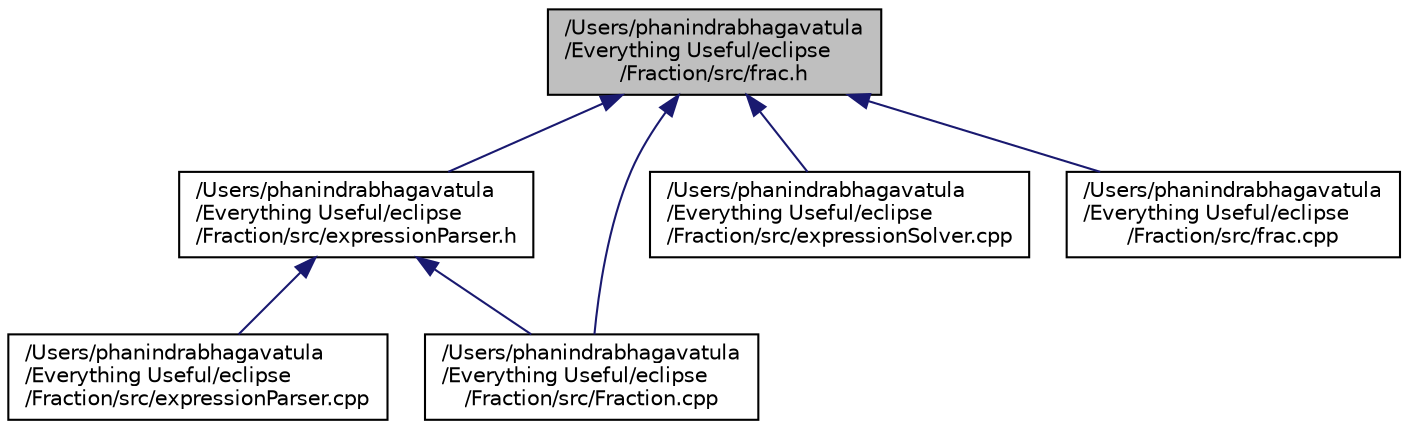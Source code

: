 digraph "/Users/phanindrabhagavatula/Everything Useful/eclipse/Fraction/src/frac.h"
{
  edge [fontname="Helvetica",fontsize="10",labelfontname="Helvetica",labelfontsize="10"];
  node [fontname="Helvetica",fontsize="10",shape=record];
  Node1 [label="/Users/phanindrabhagavatula\l/Everything Useful/eclipse\l/Fraction/src/frac.h",height=0.2,width=0.4,color="black", fillcolor="grey75", style="filled" fontcolor="black"];
  Node1 -> Node2 [dir="back",color="midnightblue",fontsize="10",style="solid"];
  Node2 [label="/Users/phanindrabhagavatula\l/Everything Useful/eclipse\l/Fraction/src/expressionParser.h",height=0.2,width=0.4,color="black", fillcolor="white", style="filled",URL="$expression_parser_8h.html"];
  Node2 -> Node3 [dir="back",color="midnightblue",fontsize="10",style="solid"];
  Node3 [label="/Users/phanindrabhagavatula\l/Everything Useful/eclipse\l/Fraction/src/expressionParser.cpp",height=0.2,width=0.4,color="black", fillcolor="white", style="filled",URL="$expression_parser_8cpp.html"];
  Node2 -> Node4 [dir="back",color="midnightblue",fontsize="10",style="solid"];
  Node4 [label="/Users/phanindrabhagavatula\l/Everything Useful/eclipse\l/Fraction/src/Fraction.cpp",height=0.2,width=0.4,color="black", fillcolor="white", style="filled",URL="$_fraction_8cpp.html"];
  Node1 -> Node5 [dir="back",color="midnightblue",fontsize="10",style="solid"];
  Node5 [label="/Users/phanindrabhagavatula\l/Everything Useful/eclipse\l/Fraction/src/expressionSolver.cpp",height=0.2,width=0.4,color="black", fillcolor="white", style="filled",URL="$expression_solver_8cpp.html"];
  Node1 -> Node6 [dir="back",color="midnightblue",fontsize="10",style="solid"];
  Node6 [label="/Users/phanindrabhagavatula\l/Everything Useful/eclipse\l/Fraction/src/frac.cpp",height=0.2,width=0.4,color="black", fillcolor="white", style="filled",URL="$frac_8cpp.html"];
  Node1 -> Node4 [dir="back",color="midnightblue",fontsize="10",style="solid"];
}
